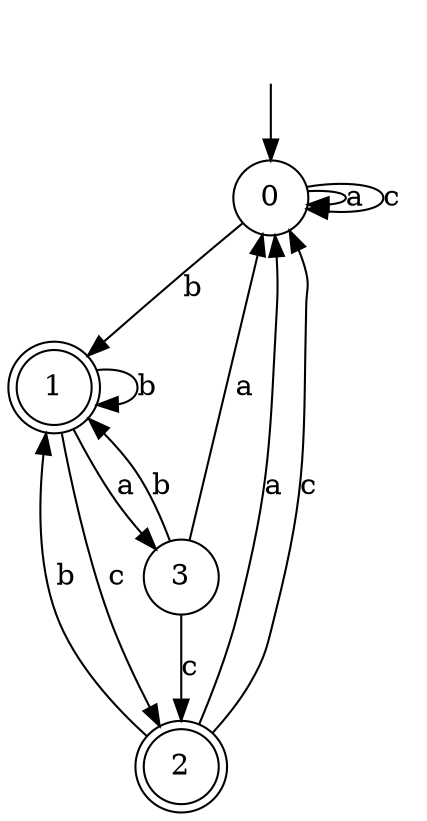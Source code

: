 digraph g {
__start [label=""shape=none]
	0[shape="circle" label="0"]
	1[shape="doublecircle" label="1"]
	2[shape="doublecircle" label="2"]
	3[shape="circle" label="3"]
__start -> 0
	0->1 [label="b"]
	0->0 [label="a"]
	0->0 [label="c"]
	1->1 [label="b"]
	1->3 [label="a"]
	1->2 [label="c"]
	2->1 [label="b"]
	2->0 [label="a"]
	2->0 [label="c"]
	3->1 [label="b"]
	3->0 [label="a"]
	3->2 [label="c"]
}